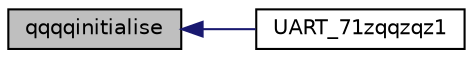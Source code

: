 digraph "qqqqinitialise"
{
  edge [fontname="Helvetica",fontsize="10",labelfontname="Helvetica",labelfontsize="10"];
  node [fontname="Helvetica",fontsize="10",shape=record];
  rankdir="LR";
  Node1627 [label="qqqqinitialise",height=0.2,width=0.4,color="black", fillcolor="grey75", style="filled", fontcolor="black"];
  Node1627 -> Node1628 [dir="back",color="midnightblue",fontsize="10",style="solid",fontname="Helvetica"];
  Node1628 [label="UART_71zqqzqz1",height=0.2,width=0.4,color="black", fillcolor="white", style="filled",URL="$inszt___u_a_r_t_8c.html#a7a513b151dd0b431c46599a91c8f9093"];
}
